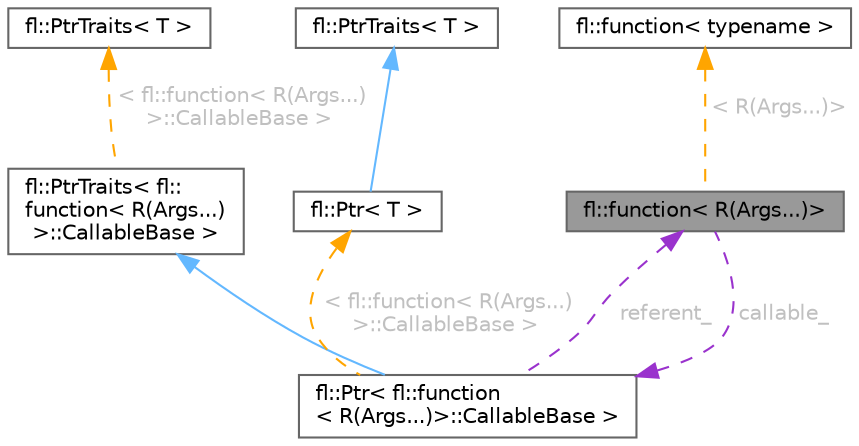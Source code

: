 digraph "fl::function&lt; R(Args...)&gt;"
{
 // INTERACTIVE_SVG=YES
 // LATEX_PDF_SIZE
  bgcolor="transparent";
  edge [fontname=Helvetica,fontsize=10,labelfontname=Helvetica,labelfontsize=10];
  node [fontname=Helvetica,fontsize=10,shape=box,height=0.2,width=0.4];
  Node1 [id="Node000001",label="fl::function\< R(Args...)\>",height=0.2,width=0.4,color="gray40", fillcolor="grey60", style="filled", fontcolor="black",tooltip=" "];
  Node2 -> Node1 [id="edge1_Node000001_Node000002",dir="back",color="darkorchid3",style="dashed",tooltip=" ",label=" callable_",fontcolor="grey" ];
  Node2 [id="Node000002",label="fl::Ptr\< fl::function\l\< R(Args...)\>::CallableBase \>",height=0.2,width=0.4,color="gray40", fillcolor="white", style="filled",URL="$d1/d56/classfl_1_1_ptr.html",tooltip=" "];
  Node3 -> Node2 [id="edge2_Node000002_Node000003",dir="back",color="steelblue1",style="solid",tooltip=" "];
  Node3 [id="Node000003",label="fl::PtrTraits\< fl::\lfunction\< R(Args...)\l\>::CallableBase \>",height=0.2,width=0.4,color="gray40", fillcolor="white", style="filled",URL="$da/d84/classfl_1_1_ptr_traits.html",tooltip=" "];
  Node4 -> Node3 [id="edge3_Node000003_Node000004",dir="back",color="orange",style="dashed",tooltip=" ",label=" \< fl::function\< R(Args...)\l\>::CallableBase \>",fontcolor="grey" ];
  Node4 [id="Node000004",label="fl::PtrTraits\< T \>",height=0.2,width=0.4,color="gray40", fillcolor="white", style="filled",URL="$da/d84/classfl_1_1_ptr_traits.html",tooltip=" "];
  Node1 -> Node2 [id="edge4_Node000002_Node000001",dir="back",color="darkorchid3",style="dashed",tooltip=" ",label=" referent_",fontcolor="grey" ];
  Node5 -> Node2 [id="edge5_Node000002_Node000005",dir="back",color="orange",style="dashed",tooltip=" ",label=" \< fl::function\< R(Args...)\l\>::CallableBase \>",fontcolor="grey" ];
  Node5 [id="Node000005",label="fl::Ptr\< T \>",height=0.2,width=0.4,color="gray40", fillcolor="white", style="filled",URL="$d1/d56/classfl_1_1_ptr.html",tooltip=" "];
  Node6 -> Node5 [id="edge6_Node000005_Node000006",dir="back",color="steelblue1",style="solid",tooltip=" "];
  Node6 [id="Node000006",label="fl::PtrTraits\< T \>",height=0.2,width=0.4,color="gray40", fillcolor="white", style="filled",URL="$da/d84/classfl_1_1_ptr_traits.html",tooltip=" "];
  Node7 -> Node1 [id="edge7_Node000001_Node000007",dir="back",color="orange",style="dashed",tooltip=" ",label=" \< R(Args...)\>",fontcolor="grey" ];
  Node7 [id="Node000007",label="fl::function\< typename \>",height=0.2,width=0.4,color="gray40", fillcolor="white", style="filled",URL="$d4/d36/namespacefl.html#d0/ddd/classfl_1_1function",tooltip=" "];
}
